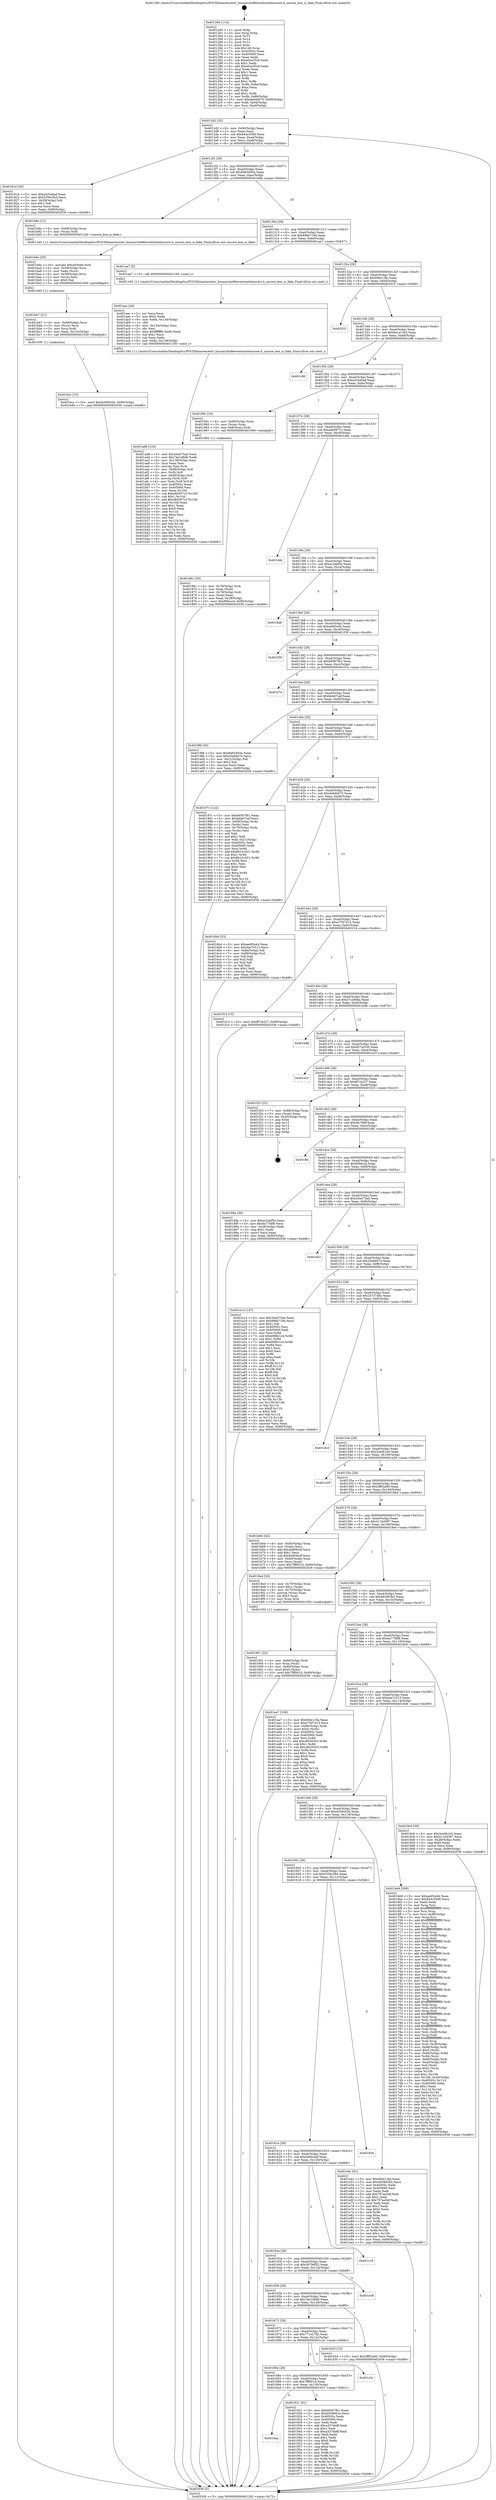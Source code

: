 digraph "0x401260" {
  label = "0x401260 (/mnt/c/Users/mathe/Desktop/tcc/POCII/binaries/extr_linuxarchx86eventsinteluncore.h_uncore_box_is_fake_Final-ollvm.out::main(0))"
  labelloc = "t"
  node[shape=record]

  Entry [label="",width=0.3,height=0.3,shape=circle,fillcolor=black,style=filled]
  "0x4012d2" [label="{
     0x4012d2 [32]\l
     | [instrs]\l
     &nbsp;&nbsp;0x4012d2 \<+6\>: mov -0x90(%rbp),%eax\l
     &nbsp;&nbsp;0x4012d8 \<+2\>: mov %eax,%ecx\l
     &nbsp;&nbsp;0x4012da \<+6\>: sub $0x844c3588,%ecx\l
     &nbsp;&nbsp;0x4012e0 \<+6\>: mov %eax,-0xa4(%rbp)\l
     &nbsp;&nbsp;0x4012e6 \<+6\>: mov %ecx,-0xa8(%rbp)\l
     &nbsp;&nbsp;0x4012ec \<+6\>: je 000000000040181d \<main+0x5bd\>\l
  }"]
  "0x40181d" [label="{
     0x40181d [30]\l
     | [instrs]\l
     &nbsp;&nbsp;0x40181d \<+5\>: mov $0xa3c5a0ad,%eax\l
     &nbsp;&nbsp;0x401822 \<+5\>: mov $0x5356c5b4,%ecx\l
     &nbsp;&nbsp;0x401827 \<+3\>: mov -0x29(%rbp),%dl\l
     &nbsp;&nbsp;0x40182a \<+3\>: test $0x1,%dl\l
     &nbsp;&nbsp;0x40182d \<+3\>: cmovne %ecx,%eax\l
     &nbsp;&nbsp;0x401830 \<+6\>: mov %eax,-0x90(%rbp)\l
     &nbsp;&nbsp;0x401836 \<+5\>: jmp 0000000000402036 \<main+0xdd6\>\l
  }"]
  "0x4012f2" [label="{
     0x4012f2 [28]\l
     | [instrs]\l
     &nbsp;&nbsp;0x4012f2 \<+5\>: jmp 00000000004012f7 \<main+0x97\>\l
     &nbsp;&nbsp;0x4012f7 \<+6\>: mov -0xa4(%rbp),%eax\l
     &nbsp;&nbsp;0x4012fd \<+5\>: sub $0x8483493a,%eax\l
     &nbsp;&nbsp;0x401302 \<+6\>: mov %eax,-0xac(%rbp)\l
     &nbsp;&nbsp;0x401308 \<+6\>: je 0000000000401b8e \<main+0x92e\>\l
  }"]
  Exit [label="",width=0.3,height=0.3,shape=circle,fillcolor=black,style=filled,peripheries=2]
  "0x401b8e" [label="{
     0x401b8e [12]\l
     | [instrs]\l
     &nbsp;&nbsp;0x401b8e \<+4\>: mov -0x68(%rbp),%rax\l
     &nbsp;&nbsp;0x401b92 \<+3\>: mov (%rax),%rdi\l
     &nbsp;&nbsp;0x401b95 \<+5\>: call 0000000000401240 \<uncore_box_is_fake\>\l
     | [calls]\l
     &nbsp;&nbsp;0x401240 \{1\} (/mnt/c/Users/mathe/Desktop/tcc/POCII/binaries/extr_linuxarchx86eventsinteluncore.h_uncore_box_is_fake_Final-ollvm.out::uncore_box_is_fake)\l
  }"]
  "0x40130e" [label="{
     0x40130e [28]\l
     | [instrs]\l
     &nbsp;&nbsp;0x40130e \<+5\>: jmp 0000000000401313 \<main+0xb3\>\l
     &nbsp;&nbsp;0x401313 \<+6\>: mov -0xa4(%rbp),%eax\l
     &nbsp;&nbsp;0x401319 \<+5\>: sub $0x898e7194,%eax\l
     &nbsp;&nbsp;0x40131e \<+6\>: mov %eax,-0xb0(%rbp)\l
     &nbsp;&nbsp;0x401324 \<+6\>: je 0000000000401aa7 \<main+0x847\>\l
  }"]
  "0x401bcc" [label="{
     0x401bcc [15]\l
     | [instrs]\l
     &nbsp;&nbsp;0x401bcc \<+10\>: movl $0x4c09452b,-0x90(%rbp)\l
     &nbsp;&nbsp;0x401bd6 \<+5\>: jmp 0000000000402036 \<main+0xdd6\>\l
  }"]
  "0x401aa7" [label="{
     0x401aa7 [5]\l
     | [instrs]\l
     &nbsp;&nbsp;0x401aa7 \<+5\>: call 0000000000401160 \<next_i\>\l
     | [calls]\l
     &nbsp;&nbsp;0x401160 \{1\} (/mnt/c/Users/mathe/Desktop/tcc/POCII/binaries/extr_linuxarchx86eventsinteluncore.h_uncore_box_is_fake_Final-ollvm.out::next_i)\l
  }"]
  "0x40132a" [label="{
     0x40132a [28]\l
     | [instrs]\l
     &nbsp;&nbsp;0x40132a \<+5\>: jmp 000000000040132f \<main+0xcf\>\l
     &nbsp;&nbsp;0x40132f \<+6\>: mov -0xa4(%rbp),%eax\l
     &nbsp;&nbsp;0x401335 \<+5\>: sub $0x946c13fa,%eax\l
     &nbsp;&nbsp;0x40133a \<+6\>: mov %eax,-0xb4(%rbp)\l
     &nbsp;&nbsp;0x401340 \<+6\>: je 000000000040201f \<main+0xdbf\>\l
  }"]
  "0x401bb7" [label="{
     0x401bb7 [21]\l
     | [instrs]\l
     &nbsp;&nbsp;0x401bb7 \<+4\>: mov -0x68(%rbp),%rcx\l
     &nbsp;&nbsp;0x401bbb \<+3\>: mov (%rcx),%rcx\l
     &nbsp;&nbsp;0x401bbe \<+3\>: mov %rcx,%rdi\l
     &nbsp;&nbsp;0x401bc1 \<+6\>: mov %eax,-0x13c(%rbp)\l
     &nbsp;&nbsp;0x401bc7 \<+5\>: call 0000000000401030 \<free@plt\>\l
     | [calls]\l
     &nbsp;&nbsp;0x401030 \{1\} (unknown)\l
  }"]
  "0x40201f" [label="{
     0x40201f\l
  }", style=dashed]
  "0x401346" [label="{
     0x401346 [28]\l
     | [instrs]\l
     &nbsp;&nbsp;0x401346 \<+5\>: jmp 000000000040134b \<main+0xeb\>\l
     &nbsp;&nbsp;0x40134b \<+6\>: mov -0xa4(%rbp),%eax\l
     &nbsp;&nbsp;0x401351 \<+5\>: sub $0x9a1a1343,%eax\l
     &nbsp;&nbsp;0x401356 \<+6\>: mov %eax,-0xb8(%rbp)\l
     &nbsp;&nbsp;0x40135c \<+6\>: je 0000000000401c96 \<main+0xa36\>\l
  }"]
  "0x401b9a" [label="{
     0x401b9a [29]\l
     | [instrs]\l
     &nbsp;&nbsp;0x401b9a \<+10\>: movabs $0x4030d6,%rdi\l
     &nbsp;&nbsp;0x401ba4 \<+4\>: mov -0x58(%rbp),%rcx\l
     &nbsp;&nbsp;0x401ba8 \<+2\>: mov %eax,(%rcx)\l
     &nbsp;&nbsp;0x401baa \<+4\>: mov -0x58(%rbp),%rcx\l
     &nbsp;&nbsp;0x401bae \<+2\>: mov (%rcx),%esi\l
     &nbsp;&nbsp;0x401bb0 \<+2\>: mov $0x0,%al\l
     &nbsp;&nbsp;0x401bb2 \<+5\>: call 0000000000401040 \<printf@plt\>\l
     | [calls]\l
     &nbsp;&nbsp;0x401040 \{1\} (unknown)\l
  }"]
  "0x401c96" [label="{
     0x401c96\l
  }", style=dashed]
  "0x401362" [label="{
     0x401362 [28]\l
     | [instrs]\l
     &nbsp;&nbsp;0x401362 \<+5\>: jmp 0000000000401367 \<main+0x107\>\l
     &nbsp;&nbsp;0x401367 \<+6\>: mov -0xa4(%rbp),%eax\l
     &nbsp;&nbsp;0x40136d \<+5\>: sub $0xa3c5a0ad,%eax\l
     &nbsp;&nbsp;0x401372 \<+6\>: mov %eax,-0xbc(%rbp)\l
     &nbsp;&nbsp;0x401378 \<+6\>: je 000000000040185c \<main+0x5fc\>\l
  }"]
  "0x401ad8" [label="{
     0x401ad8 [125]\l
     | [instrs]\l
     &nbsp;&nbsp;0x401ad8 \<+5\>: mov $0x20a475ad,%ecx\l
     &nbsp;&nbsp;0x401add \<+5\>: mov $0x74e1d6d0,%edx\l
     &nbsp;&nbsp;0x401ae2 \<+6\>: mov -0x138(%rbp),%esi\l
     &nbsp;&nbsp;0x401ae8 \<+3\>: imul %eax,%esi\l
     &nbsp;&nbsp;0x401aeb \<+3\>: movslq %esi,%rdi\l
     &nbsp;&nbsp;0x401aee \<+4\>: mov -0x68(%rbp),%r8\l
     &nbsp;&nbsp;0x401af2 \<+3\>: mov (%r8),%r8\l
     &nbsp;&nbsp;0x401af5 \<+4\>: mov -0x60(%rbp),%r9\l
     &nbsp;&nbsp;0x401af9 \<+3\>: movslq (%r9),%r9\l
     &nbsp;&nbsp;0x401afc \<+4\>: mov %rdi,(%r8,%r9,8)\l
     &nbsp;&nbsp;0x401b00 \<+7\>: mov 0x40505c,%eax\l
     &nbsp;&nbsp;0x401b07 \<+7\>: mov 0x405060,%esi\l
     &nbsp;&nbsp;0x401b0e \<+3\>: mov %eax,%r10d\l
     &nbsp;&nbsp;0x401b11 \<+7\>: sub $0xe8d307c3,%r10d\l
     &nbsp;&nbsp;0x401b18 \<+4\>: sub $0x1,%r10d\l
     &nbsp;&nbsp;0x401b1c \<+7\>: add $0xe8d307c3,%r10d\l
     &nbsp;&nbsp;0x401b23 \<+4\>: imul %r10d,%eax\l
     &nbsp;&nbsp;0x401b27 \<+3\>: and $0x1,%eax\l
     &nbsp;&nbsp;0x401b2a \<+3\>: cmp $0x0,%eax\l
     &nbsp;&nbsp;0x401b2d \<+4\>: sete %r11b\l
     &nbsp;&nbsp;0x401b31 \<+3\>: cmp $0xa,%esi\l
     &nbsp;&nbsp;0x401b34 \<+3\>: setl %bl\l
     &nbsp;&nbsp;0x401b37 \<+3\>: mov %r11b,%r14b\l
     &nbsp;&nbsp;0x401b3a \<+3\>: and %bl,%r14b\l
     &nbsp;&nbsp;0x401b3d \<+3\>: xor %bl,%r11b\l
     &nbsp;&nbsp;0x401b40 \<+3\>: or %r11b,%r14b\l
     &nbsp;&nbsp;0x401b43 \<+4\>: test $0x1,%r14b\l
     &nbsp;&nbsp;0x401b47 \<+3\>: cmovne %edx,%ecx\l
     &nbsp;&nbsp;0x401b4a \<+6\>: mov %ecx,-0x90(%rbp)\l
     &nbsp;&nbsp;0x401b50 \<+5\>: jmp 0000000000402036 \<main+0xdd6\>\l
  }"]
  "0x40185c" [label="{
     0x40185c [16]\l
     | [instrs]\l
     &nbsp;&nbsp;0x40185c \<+4\>: mov -0x80(%rbp),%rax\l
     &nbsp;&nbsp;0x401860 \<+3\>: mov (%rax),%rax\l
     &nbsp;&nbsp;0x401863 \<+4\>: mov 0x8(%rax),%rdi\l
     &nbsp;&nbsp;0x401867 \<+5\>: call 0000000000401060 \<atoi@plt\>\l
     | [calls]\l
     &nbsp;&nbsp;0x401060 \{1\} (unknown)\l
  }"]
  "0x40137e" [label="{
     0x40137e [28]\l
     | [instrs]\l
     &nbsp;&nbsp;0x40137e \<+5\>: jmp 0000000000401383 \<main+0x123\>\l
     &nbsp;&nbsp;0x401383 \<+6\>: mov -0xa4(%rbp),%eax\l
     &nbsp;&nbsp;0x401389 \<+5\>: sub $0xaae0971c,%eax\l
     &nbsp;&nbsp;0x40138e \<+6\>: mov %eax,-0xc0(%rbp)\l
     &nbsp;&nbsp;0x401394 \<+6\>: je 0000000000401ddc \<main+0xb7c\>\l
  }"]
  "0x401aac" [label="{
     0x401aac [44]\l
     | [instrs]\l
     &nbsp;&nbsp;0x401aac \<+2\>: xor %ecx,%ecx\l
     &nbsp;&nbsp;0x401aae \<+5\>: mov $0x2,%edx\l
     &nbsp;&nbsp;0x401ab3 \<+6\>: mov %edx,-0x134(%rbp)\l
     &nbsp;&nbsp;0x401ab9 \<+1\>: cltd\l
     &nbsp;&nbsp;0x401aba \<+6\>: mov -0x134(%rbp),%esi\l
     &nbsp;&nbsp;0x401ac0 \<+2\>: idiv %esi\l
     &nbsp;&nbsp;0x401ac2 \<+6\>: imul $0xfffffffe,%edx,%edx\l
     &nbsp;&nbsp;0x401ac8 \<+3\>: sub $0x1,%ecx\l
     &nbsp;&nbsp;0x401acb \<+2\>: sub %ecx,%edx\l
     &nbsp;&nbsp;0x401acd \<+6\>: mov %edx,-0x138(%rbp)\l
     &nbsp;&nbsp;0x401ad3 \<+5\>: call 0000000000401160 \<next_i\>\l
     | [calls]\l
     &nbsp;&nbsp;0x401160 \{1\} (/mnt/c/Users/mathe/Desktop/tcc/POCII/binaries/extr_linuxarchx86eventsinteluncore.h_uncore_box_is_fake_Final-ollvm.out::next_i)\l
  }"]
  "0x401ddc" [label="{
     0x401ddc\l
  }", style=dashed]
  "0x40139a" [label="{
     0x40139a [28]\l
     | [instrs]\l
     &nbsp;&nbsp;0x40139a \<+5\>: jmp 000000000040139f \<main+0x13f\>\l
     &nbsp;&nbsp;0x40139f \<+6\>: mov -0xa4(%rbp),%eax\l
     &nbsp;&nbsp;0x4013a5 \<+5\>: sub $0xac2ebf5e,%eax\l
     &nbsp;&nbsp;0x4013aa \<+6\>: mov %eax,-0xc4(%rbp)\l
     &nbsp;&nbsp;0x4013b0 \<+6\>: je 00000000004018a8 \<main+0x648\>\l
  }"]
  "0x4016aa" [label="{
     0x4016aa\l
  }", style=dashed]
  "0x4018a8" [label="{
     0x4018a8\l
  }", style=dashed]
  "0x4013b6" [label="{
     0x4013b6 [28]\l
     | [instrs]\l
     &nbsp;&nbsp;0x4013b6 \<+5\>: jmp 00000000004013bb \<main+0x15b\>\l
     &nbsp;&nbsp;0x4013bb \<+6\>: mov -0xa4(%rbp),%eax\l
     &nbsp;&nbsp;0x4013c1 \<+5\>: sub $0xae6f2e44,%eax\l
     &nbsp;&nbsp;0x4013c6 \<+6\>: mov %eax,-0xc8(%rbp)\l
     &nbsp;&nbsp;0x4013cc \<+6\>: je 0000000000401f39 \<main+0xcd9\>\l
  }"]
  "0x401921" [label="{
     0x401921 [91]\l
     | [instrs]\l
     &nbsp;&nbsp;0x401921 \<+5\>: mov $0xb6567fb1,%eax\l
     &nbsp;&nbsp;0x401926 \<+5\>: mov $0xd509061e,%ecx\l
     &nbsp;&nbsp;0x40192b \<+7\>: mov 0x40505c,%edx\l
     &nbsp;&nbsp;0x401932 \<+7\>: mov 0x405060,%esi\l
     &nbsp;&nbsp;0x401939 \<+2\>: mov %edx,%edi\l
     &nbsp;&nbsp;0x40193b \<+6\>: add $0xa337eb8f,%edi\l
     &nbsp;&nbsp;0x401941 \<+3\>: sub $0x1,%edi\l
     &nbsp;&nbsp;0x401944 \<+6\>: sub $0xa337eb8f,%edi\l
     &nbsp;&nbsp;0x40194a \<+3\>: imul %edi,%edx\l
     &nbsp;&nbsp;0x40194d \<+3\>: and $0x1,%edx\l
     &nbsp;&nbsp;0x401950 \<+3\>: cmp $0x0,%edx\l
     &nbsp;&nbsp;0x401953 \<+4\>: sete %r8b\l
     &nbsp;&nbsp;0x401957 \<+3\>: cmp $0xa,%esi\l
     &nbsp;&nbsp;0x40195a \<+4\>: setl %r9b\l
     &nbsp;&nbsp;0x40195e \<+3\>: mov %r8b,%r10b\l
     &nbsp;&nbsp;0x401961 \<+3\>: and %r9b,%r10b\l
     &nbsp;&nbsp;0x401964 \<+3\>: xor %r9b,%r8b\l
     &nbsp;&nbsp;0x401967 \<+3\>: or %r8b,%r10b\l
     &nbsp;&nbsp;0x40196a \<+4\>: test $0x1,%r10b\l
     &nbsp;&nbsp;0x40196e \<+3\>: cmovne %ecx,%eax\l
     &nbsp;&nbsp;0x401971 \<+6\>: mov %eax,-0x90(%rbp)\l
     &nbsp;&nbsp;0x401977 \<+5\>: jmp 0000000000402036 \<main+0xdd6\>\l
  }"]
  "0x401f39" [label="{
     0x401f39\l
  }", style=dashed]
  "0x4013d2" [label="{
     0x4013d2 [28]\l
     | [instrs]\l
     &nbsp;&nbsp;0x4013d2 \<+5\>: jmp 00000000004013d7 \<main+0x177\>\l
     &nbsp;&nbsp;0x4013d7 \<+6\>: mov -0xa4(%rbp),%eax\l
     &nbsp;&nbsp;0x4013dd \<+5\>: sub $0xb6567fb1,%eax\l
     &nbsp;&nbsp;0x4013e2 \<+6\>: mov %eax,-0xcc(%rbp)\l
     &nbsp;&nbsp;0x4013e8 \<+6\>: je 0000000000401f7e \<main+0xd1e\>\l
  }"]
  "0x40168e" [label="{
     0x40168e [28]\l
     | [instrs]\l
     &nbsp;&nbsp;0x40168e \<+5\>: jmp 0000000000401693 \<main+0x433\>\l
     &nbsp;&nbsp;0x401693 \<+6\>: mov -0xa4(%rbp),%eax\l
     &nbsp;&nbsp;0x401699 \<+5\>: sub $0x7fff001d,%eax\l
     &nbsp;&nbsp;0x40169e \<+6\>: mov %eax,-0x130(%rbp)\l
     &nbsp;&nbsp;0x4016a4 \<+6\>: je 0000000000401921 \<main+0x6c1\>\l
  }"]
  "0x401f7e" [label="{
     0x401f7e\l
  }", style=dashed]
  "0x4013ee" [label="{
     0x4013ee [28]\l
     | [instrs]\l
     &nbsp;&nbsp;0x4013ee \<+5\>: jmp 00000000004013f3 \<main+0x193\>\l
     &nbsp;&nbsp;0x4013f3 \<+6\>: mov -0xa4(%rbp),%eax\l
     &nbsp;&nbsp;0x4013f9 \<+5\>: sub $0xbbb67cef,%eax\l
     &nbsp;&nbsp;0x4013fe \<+6\>: mov %eax,-0xd0(%rbp)\l
     &nbsp;&nbsp;0x401404 \<+6\>: je 00000000004019f6 \<main+0x796\>\l
  }"]
  "0x401c3c" [label="{
     0x401c3c\l
  }", style=dashed]
  "0x4019f6" [label="{
     0x4019f6 [30]\l
     | [instrs]\l
     &nbsp;&nbsp;0x4019f6 \<+5\>: mov $0x8483493a,%eax\l
     &nbsp;&nbsp;0x4019fb \<+5\>: mov $0x20a9d47e,%ecx\l
     &nbsp;&nbsp;0x401a00 \<+3\>: mov -0x21(%rbp),%dl\l
     &nbsp;&nbsp;0x401a03 \<+3\>: test $0x1,%dl\l
     &nbsp;&nbsp;0x401a06 \<+3\>: cmovne %ecx,%eax\l
     &nbsp;&nbsp;0x401a09 \<+6\>: mov %eax,-0x90(%rbp)\l
     &nbsp;&nbsp;0x401a0f \<+5\>: jmp 0000000000402036 \<main+0xdd6\>\l
  }"]
  "0x40140a" [label="{
     0x40140a [28]\l
     | [instrs]\l
     &nbsp;&nbsp;0x40140a \<+5\>: jmp 000000000040140f \<main+0x1af\>\l
     &nbsp;&nbsp;0x40140f \<+6\>: mov -0xa4(%rbp),%eax\l
     &nbsp;&nbsp;0x401415 \<+5\>: sub $0xd509061e,%eax\l
     &nbsp;&nbsp;0x40141a \<+6\>: mov %eax,-0xd4(%rbp)\l
     &nbsp;&nbsp;0x401420 \<+6\>: je 000000000040197c \<main+0x71c\>\l
  }"]
  "0x401672" [label="{
     0x401672 [28]\l
     | [instrs]\l
     &nbsp;&nbsp;0x401672 \<+5\>: jmp 0000000000401677 \<main+0x417\>\l
     &nbsp;&nbsp;0x401677 \<+6\>: mov -0xa4(%rbp),%eax\l
     &nbsp;&nbsp;0x40167d \<+5\>: sub $0x771e2782,%eax\l
     &nbsp;&nbsp;0x401682 \<+6\>: mov %eax,-0x12c(%rbp)\l
     &nbsp;&nbsp;0x401688 \<+6\>: je 0000000000401c3c \<main+0x9dc\>\l
  }"]
  "0x40197c" [label="{
     0x40197c [122]\l
     | [instrs]\l
     &nbsp;&nbsp;0x40197c \<+5\>: mov $0xb6567fb1,%eax\l
     &nbsp;&nbsp;0x401981 \<+5\>: mov $0xbbb67cef,%ecx\l
     &nbsp;&nbsp;0x401986 \<+4\>: mov -0x60(%rbp),%rdx\l
     &nbsp;&nbsp;0x40198a \<+2\>: mov (%rdx),%esi\l
     &nbsp;&nbsp;0x40198c \<+4\>: mov -0x70(%rbp),%rdx\l
     &nbsp;&nbsp;0x401990 \<+2\>: cmp (%rdx),%esi\l
     &nbsp;&nbsp;0x401992 \<+4\>: setl %dil\l
     &nbsp;&nbsp;0x401996 \<+4\>: and $0x1,%dil\l
     &nbsp;&nbsp;0x40199a \<+4\>: mov %dil,-0x21(%rbp)\l
     &nbsp;&nbsp;0x40199e \<+7\>: mov 0x40505c,%esi\l
     &nbsp;&nbsp;0x4019a5 \<+8\>: mov 0x405060,%r8d\l
     &nbsp;&nbsp;0x4019ad \<+3\>: mov %esi,%r9d\l
     &nbsp;&nbsp;0x4019b0 \<+7\>: add $0x8b141621,%r9d\l
     &nbsp;&nbsp;0x4019b7 \<+4\>: sub $0x1,%r9d\l
     &nbsp;&nbsp;0x4019bb \<+7\>: sub $0x8b141621,%r9d\l
     &nbsp;&nbsp;0x4019c2 \<+4\>: imul %r9d,%esi\l
     &nbsp;&nbsp;0x4019c6 \<+3\>: and $0x1,%esi\l
     &nbsp;&nbsp;0x4019c9 \<+3\>: cmp $0x0,%esi\l
     &nbsp;&nbsp;0x4019cc \<+4\>: sete %dil\l
     &nbsp;&nbsp;0x4019d0 \<+4\>: cmp $0xa,%r8d\l
     &nbsp;&nbsp;0x4019d4 \<+4\>: setl %r10b\l
     &nbsp;&nbsp;0x4019d8 \<+3\>: mov %dil,%r11b\l
     &nbsp;&nbsp;0x4019db \<+3\>: and %r10b,%r11b\l
     &nbsp;&nbsp;0x4019de \<+3\>: xor %r10b,%dil\l
     &nbsp;&nbsp;0x4019e1 \<+3\>: or %dil,%r11b\l
     &nbsp;&nbsp;0x4019e4 \<+4\>: test $0x1,%r11b\l
     &nbsp;&nbsp;0x4019e8 \<+3\>: cmovne %ecx,%eax\l
     &nbsp;&nbsp;0x4019eb \<+6\>: mov %eax,-0x90(%rbp)\l
     &nbsp;&nbsp;0x4019f1 \<+5\>: jmp 0000000000402036 \<main+0xdd6\>\l
  }"]
  "0x401426" [label="{
     0x401426 [28]\l
     | [instrs]\l
     &nbsp;&nbsp;0x401426 \<+5\>: jmp 000000000040142b \<main+0x1cb\>\l
     &nbsp;&nbsp;0x40142b \<+6\>: mov -0xa4(%rbp),%eax\l
     &nbsp;&nbsp;0x401431 \<+5\>: sub $0xde64b075,%eax\l
     &nbsp;&nbsp;0x401436 \<+6\>: mov %eax,-0xd8(%rbp)\l
     &nbsp;&nbsp;0x40143c \<+6\>: je 00000000004016b4 \<main+0x454\>\l
  }"]
  "0x401b55" [label="{
     0x401b55 [15]\l
     | [instrs]\l
     &nbsp;&nbsp;0x401b55 \<+10\>: movl $0x3ff02a60,-0x90(%rbp)\l
     &nbsp;&nbsp;0x401b5f \<+5\>: jmp 0000000000402036 \<main+0xdd6\>\l
  }"]
  "0x4016b4" [label="{
     0x4016b4 [53]\l
     | [instrs]\l
     &nbsp;&nbsp;0x4016b4 \<+5\>: mov $0xae6f2e44,%eax\l
     &nbsp;&nbsp;0x4016b9 \<+5\>: mov $0x4ae7c513,%ecx\l
     &nbsp;&nbsp;0x4016be \<+6\>: mov -0x8a(%rbp),%dl\l
     &nbsp;&nbsp;0x4016c4 \<+7\>: mov -0x89(%rbp),%sil\l
     &nbsp;&nbsp;0x4016cb \<+3\>: mov %dl,%dil\l
     &nbsp;&nbsp;0x4016ce \<+3\>: and %sil,%dil\l
     &nbsp;&nbsp;0x4016d1 \<+3\>: xor %sil,%dl\l
     &nbsp;&nbsp;0x4016d4 \<+3\>: or %dl,%dil\l
     &nbsp;&nbsp;0x4016d7 \<+4\>: test $0x1,%dil\l
     &nbsp;&nbsp;0x4016db \<+3\>: cmovne %ecx,%eax\l
     &nbsp;&nbsp;0x4016de \<+6\>: mov %eax,-0x90(%rbp)\l
     &nbsp;&nbsp;0x4016e4 \<+5\>: jmp 0000000000402036 \<main+0xdd6\>\l
  }"]
  "0x401442" [label="{
     0x401442 [28]\l
     | [instrs]\l
     &nbsp;&nbsp;0x401442 \<+5\>: jmp 0000000000401447 \<main+0x1e7\>\l
     &nbsp;&nbsp;0x401447 \<+6\>: mov -0xa4(%rbp),%eax\l
     &nbsp;&nbsp;0x40144d \<+5\>: sub $0xe7597415,%eax\l
     &nbsp;&nbsp;0x401452 \<+6\>: mov %eax,-0xdc(%rbp)\l
     &nbsp;&nbsp;0x401458 \<+6\>: je 0000000000401f14 \<main+0xcb4\>\l
  }"]
  "0x402036" [label="{
     0x402036 [5]\l
     | [instrs]\l
     &nbsp;&nbsp;0x402036 \<+5\>: jmp 00000000004012d2 \<main+0x72\>\l
  }"]
  "0x401260" [label="{
     0x401260 [114]\l
     | [instrs]\l
     &nbsp;&nbsp;0x401260 \<+1\>: push %rbp\l
     &nbsp;&nbsp;0x401261 \<+3\>: mov %rsp,%rbp\l
     &nbsp;&nbsp;0x401264 \<+2\>: push %r15\l
     &nbsp;&nbsp;0x401266 \<+2\>: push %r14\l
     &nbsp;&nbsp;0x401268 \<+2\>: push %r12\l
     &nbsp;&nbsp;0x40126a \<+1\>: push %rbx\l
     &nbsp;&nbsp;0x40126b \<+7\>: sub $0x140,%rsp\l
     &nbsp;&nbsp;0x401272 \<+7\>: mov 0x40505c,%eax\l
     &nbsp;&nbsp;0x401279 \<+7\>: mov 0x405060,%ecx\l
     &nbsp;&nbsp;0x401280 \<+2\>: mov %eax,%edx\l
     &nbsp;&nbsp;0x401282 \<+6\>: sub $0xe0ce35c9,%edx\l
     &nbsp;&nbsp;0x401288 \<+3\>: sub $0x1,%edx\l
     &nbsp;&nbsp;0x40128b \<+6\>: add $0xe0ce35c9,%edx\l
     &nbsp;&nbsp;0x401291 \<+3\>: imul %edx,%eax\l
     &nbsp;&nbsp;0x401294 \<+3\>: and $0x1,%eax\l
     &nbsp;&nbsp;0x401297 \<+3\>: cmp $0x0,%eax\l
     &nbsp;&nbsp;0x40129a \<+4\>: sete %r8b\l
     &nbsp;&nbsp;0x40129e \<+4\>: and $0x1,%r8b\l
     &nbsp;&nbsp;0x4012a2 \<+7\>: mov %r8b,-0x8a(%rbp)\l
     &nbsp;&nbsp;0x4012a9 \<+3\>: cmp $0xa,%ecx\l
     &nbsp;&nbsp;0x4012ac \<+4\>: setl %r8b\l
     &nbsp;&nbsp;0x4012b0 \<+4\>: and $0x1,%r8b\l
     &nbsp;&nbsp;0x4012b4 \<+7\>: mov %r8b,-0x89(%rbp)\l
     &nbsp;&nbsp;0x4012bb \<+10\>: movl $0xde64b075,-0x90(%rbp)\l
     &nbsp;&nbsp;0x4012c5 \<+6\>: mov %edi,-0x94(%rbp)\l
     &nbsp;&nbsp;0x4012cb \<+7\>: mov %rsi,-0xa0(%rbp)\l
  }"]
  "0x401656" [label="{
     0x401656 [28]\l
     | [instrs]\l
     &nbsp;&nbsp;0x401656 \<+5\>: jmp 000000000040165b \<main+0x3fb\>\l
     &nbsp;&nbsp;0x40165b \<+6\>: mov -0xa4(%rbp),%eax\l
     &nbsp;&nbsp;0x401661 \<+5\>: sub $0x74e1d6d0,%eax\l
     &nbsp;&nbsp;0x401666 \<+6\>: mov %eax,-0x128(%rbp)\l
     &nbsp;&nbsp;0x40166c \<+6\>: je 0000000000401b55 \<main+0x8f5\>\l
  }"]
  "0x401f14" [label="{
     0x401f14 [15]\l
     | [instrs]\l
     &nbsp;&nbsp;0x401f14 \<+10\>: movl $0xff7cb227,-0x90(%rbp)\l
     &nbsp;&nbsp;0x401f1e \<+5\>: jmp 0000000000402036 \<main+0xdd6\>\l
  }"]
  "0x40145e" [label="{
     0x40145e [28]\l
     | [instrs]\l
     &nbsp;&nbsp;0x40145e \<+5\>: jmp 0000000000401463 \<main+0x203\>\l
     &nbsp;&nbsp;0x401463 \<+6\>: mov -0xa4(%rbp),%eax\l
     &nbsp;&nbsp;0x401469 \<+5\>: sub $0xe7c266ba,%eax\l
     &nbsp;&nbsp;0x40146e \<+6\>: mov %eax,-0xe0(%rbp)\l
     &nbsp;&nbsp;0x401474 \<+6\>: je 0000000000401bdb \<main+0x97b\>\l
  }"]
  "0x401e38" [label="{
     0x401e38\l
  }", style=dashed]
  "0x401bdb" [label="{
     0x401bdb\l
  }", style=dashed]
  "0x40147a" [label="{
     0x40147a [28]\l
     | [instrs]\l
     &nbsp;&nbsp;0x40147a \<+5\>: jmp 000000000040147f \<main+0x21f\>\l
     &nbsp;&nbsp;0x40147f \<+6\>: mov -0xa4(%rbp),%eax\l
     &nbsp;&nbsp;0x401485 \<+5\>: sub $0xf47ce530,%eax\l
     &nbsp;&nbsp;0x40148a \<+6\>: mov %eax,-0xe4(%rbp)\l
     &nbsp;&nbsp;0x401490 \<+6\>: je 0000000000401d1f \<main+0xabf\>\l
  }"]
  "0x40163a" [label="{
     0x40163a [28]\l
     | [instrs]\l
     &nbsp;&nbsp;0x40163a \<+5\>: jmp 000000000040163f \<main+0x3df\>\l
     &nbsp;&nbsp;0x40163f \<+6\>: mov -0xa4(%rbp),%eax\l
     &nbsp;&nbsp;0x401645 \<+5\>: sub $0x5d79df52,%eax\l
     &nbsp;&nbsp;0x40164a \<+6\>: mov %eax,-0x124(%rbp)\l
     &nbsp;&nbsp;0x401650 \<+6\>: je 0000000000401e38 \<main+0xbd8\>\l
  }"]
  "0x401d1f" [label="{
     0x401d1f\l
  }", style=dashed]
  "0x401496" [label="{
     0x401496 [28]\l
     | [instrs]\l
     &nbsp;&nbsp;0x401496 \<+5\>: jmp 000000000040149b \<main+0x23b\>\l
     &nbsp;&nbsp;0x40149b \<+6\>: mov -0xa4(%rbp),%eax\l
     &nbsp;&nbsp;0x4014a1 \<+5\>: sub $0xff7cb227,%eax\l
     &nbsp;&nbsp;0x4014a6 \<+6\>: mov %eax,-0xe8(%rbp)\l
     &nbsp;&nbsp;0x4014ac \<+6\>: je 0000000000401f23 \<main+0xcc3\>\l
  }"]
  "0x401c18" [label="{
     0x401c18\l
  }", style=dashed]
  "0x401f23" [label="{
     0x401f23 [22]\l
     | [instrs]\l
     &nbsp;&nbsp;0x401f23 \<+7\>: mov -0x88(%rbp),%rax\l
     &nbsp;&nbsp;0x401f2a \<+2\>: mov (%rax),%eax\l
     &nbsp;&nbsp;0x401f2c \<+4\>: lea -0x20(%rbp),%rsp\l
     &nbsp;&nbsp;0x401f30 \<+1\>: pop %rbx\l
     &nbsp;&nbsp;0x401f31 \<+2\>: pop %r12\l
     &nbsp;&nbsp;0x401f33 \<+2\>: pop %r14\l
     &nbsp;&nbsp;0x401f35 \<+2\>: pop %r15\l
     &nbsp;&nbsp;0x401f37 \<+1\>: pop %rbp\l
     &nbsp;&nbsp;0x401f38 \<+1\>: ret\l
  }"]
  "0x4014b2" [label="{
     0x4014b2 [28]\l
     | [instrs]\l
     &nbsp;&nbsp;0x4014b2 \<+5\>: jmp 00000000004014b7 \<main+0x257\>\l
     &nbsp;&nbsp;0x4014b7 \<+6\>: mov -0xa4(%rbp),%eax\l
     &nbsp;&nbsp;0x4014bd \<+5\>: sub $0x3fc768f,%eax\l
     &nbsp;&nbsp;0x4014c2 \<+6\>: mov %eax,-0xec(%rbp)\l
     &nbsp;&nbsp;0x4014c8 \<+6\>: je 0000000000401ffd \<main+0xd9d\>\l
  }"]
  "0x40161e" [label="{
     0x40161e [28]\l
     | [instrs]\l
     &nbsp;&nbsp;0x40161e \<+5\>: jmp 0000000000401623 \<main+0x3c3\>\l
     &nbsp;&nbsp;0x401623 \<+6\>: mov -0xa4(%rbp),%eax\l
     &nbsp;&nbsp;0x401629 \<+5\>: sub $0x5a0bcdaf,%eax\l
     &nbsp;&nbsp;0x40162e \<+6\>: mov %eax,-0x120(%rbp)\l
     &nbsp;&nbsp;0x401634 \<+6\>: je 0000000000401c18 \<main+0x9b8\>\l
  }"]
  "0x401ffd" [label="{
     0x401ffd\l
  }", style=dashed]
  "0x4014ce" [label="{
     0x4014ce [28]\l
     | [instrs]\l
     &nbsp;&nbsp;0x4014ce \<+5\>: jmp 00000000004014d3 \<main+0x273\>\l
     &nbsp;&nbsp;0x4014d3 \<+6\>: mov -0xa4(%rbp),%eax\l
     &nbsp;&nbsp;0x4014d9 \<+5\>: sub $0xf09eccd,%eax\l
     &nbsp;&nbsp;0x4014de \<+6\>: mov %eax,-0xf0(%rbp)\l
     &nbsp;&nbsp;0x4014e4 \<+6\>: je 000000000040188a \<main+0x62a\>\l
  }"]
  "0x40183b" [label="{
     0x40183b\l
  }", style=dashed]
  "0x40188a" [label="{
     0x40188a [30]\l
     | [instrs]\l
     &nbsp;&nbsp;0x40188a \<+5\>: mov $0xac2ebf5e,%eax\l
     &nbsp;&nbsp;0x40188f \<+5\>: mov $0x4a77fdf8,%ecx\l
     &nbsp;&nbsp;0x401894 \<+3\>: mov -0x28(%rbp),%edx\l
     &nbsp;&nbsp;0x401897 \<+3\>: cmp $0x1,%edx\l
     &nbsp;&nbsp;0x40189a \<+3\>: cmovl %ecx,%eax\l
     &nbsp;&nbsp;0x40189d \<+6\>: mov %eax,-0x90(%rbp)\l
     &nbsp;&nbsp;0x4018a3 \<+5\>: jmp 0000000000402036 \<main+0xdd6\>\l
  }"]
  "0x4014ea" [label="{
     0x4014ea [28]\l
     | [instrs]\l
     &nbsp;&nbsp;0x4014ea \<+5\>: jmp 00000000004014ef \<main+0x28f\>\l
     &nbsp;&nbsp;0x4014ef \<+6\>: mov -0xa4(%rbp),%eax\l
     &nbsp;&nbsp;0x4014f5 \<+5\>: sub $0x20a475ad,%eax\l
     &nbsp;&nbsp;0x4014fa \<+6\>: mov %eax,-0xf4(%rbp)\l
     &nbsp;&nbsp;0x401500 \<+6\>: je 0000000000401fa3 \<main+0xd43\>\l
  }"]
  "0x401602" [label="{
     0x401602 [28]\l
     | [instrs]\l
     &nbsp;&nbsp;0x401602 \<+5\>: jmp 0000000000401607 \<main+0x3a7\>\l
     &nbsp;&nbsp;0x401607 \<+6\>: mov -0xa4(%rbp),%eax\l
     &nbsp;&nbsp;0x40160d \<+5\>: sub $0x5356c5b4,%eax\l
     &nbsp;&nbsp;0x401612 \<+6\>: mov %eax,-0x11c(%rbp)\l
     &nbsp;&nbsp;0x401618 \<+6\>: je 000000000040183b \<main+0x5db\>\l
  }"]
  "0x401fa3" [label="{
     0x401fa3\l
  }", style=dashed]
  "0x401506" [label="{
     0x401506 [28]\l
     | [instrs]\l
     &nbsp;&nbsp;0x401506 \<+5\>: jmp 000000000040150b \<main+0x2ab\>\l
     &nbsp;&nbsp;0x40150b \<+6\>: mov -0xa4(%rbp),%eax\l
     &nbsp;&nbsp;0x401511 \<+5\>: sub $0x20a9d47e,%eax\l
     &nbsp;&nbsp;0x401516 \<+6\>: mov %eax,-0xf8(%rbp)\l
     &nbsp;&nbsp;0x40151c \<+6\>: je 0000000000401a14 \<main+0x7b4\>\l
  }"]
  "0x401e4c" [label="{
     0x401e4c [91]\l
     | [instrs]\l
     &nbsp;&nbsp;0x401e4c \<+5\>: mov $0x946c13fa,%eax\l
     &nbsp;&nbsp;0x401e51 \<+5\>: mov $0x463963b2,%ecx\l
     &nbsp;&nbsp;0x401e56 \<+7\>: mov 0x40505c,%edx\l
     &nbsp;&nbsp;0x401e5d \<+7\>: mov 0x405060,%esi\l
     &nbsp;&nbsp;0x401e64 \<+2\>: mov %edx,%edi\l
     &nbsp;&nbsp;0x401e66 \<+6\>: add $0x797ae5df,%edi\l
     &nbsp;&nbsp;0x401e6c \<+3\>: sub $0x1,%edi\l
     &nbsp;&nbsp;0x401e6f \<+6\>: sub $0x797ae5df,%edi\l
     &nbsp;&nbsp;0x401e75 \<+3\>: imul %edi,%edx\l
     &nbsp;&nbsp;0x401e78 \<+3\>: and $0x1,%edx\l
     &nbsp;&nbsp;0x401e7b \<+3\>: cmp $0x0,%edx\l
     &nbsp;&nbsp;0x401e7e \<+4\>: sete %r8b\l
     &nbsp;&nbsp;0x401e82 \<+3\>: cmp $0xa,%esi\l
     &nbsp;&nbsp;0x401e85 \<+4\>: setl %r9b\l
     &nbsp;&nbsp;0x401e89 \<+3\>: mov %r8b,%r10b\l
     &nbsp;&nbsp;0x401e8c \<+3\>: and %r9b,%r10b\l
     &nbsp;&nbsp;0x401e8f \<+3\>: xor %r9b,%r8b\l
     &nbsp;&nbsp;0x401e92 \<+3\>: or %r8b,%r10b\l
     &nbsp;&nbsp;0x401e95 \<+4\>: test $0x1,%r10b\l
     &nbsp;&nbsp;0x401e99 \<+3\>: cmovne %ecx,%eax\l
     &nbsp;&nbsp;0x401e9c \<+6\>: mov %eax,-0x90(%rbp)\l
     &nbsp;&nbsp;0x401ea2 \<+5\>: jmp 0000000000402036 \<main+0xdd6\>\l
  }"]
  "0x401a14" [label="{
     0x401a14 [147]\l
     | [instrs]\l
     &nbsp;&nbsp;0x401a14 \<+5\>: mov $0x20a475ad,%eax\l
     &nbsp;&nbsp;0x401a19 \<+5\>: mov $0x898e7194,%ecx\l
     &nbsp;&nbsp;0x401a1e \<+2\>: mov $0x1,%dl\l
     &nbsp;&nbsp;0x401a20 \<+7\>: mov 0x40505c,%esi\l
     &nbsp;&nbsp;0x401a27 \<+7\>: mov 0x405060,%edi\l
     &nbsp;&nbsp;0x401a2e \<+3\>: mov %esi,%r8d\l
     &nbsp;&nbsp;0x401a31 \<+7\>: sub $0xb088c1c4,%r8d\l
     &nbsp;&nbsp;0x401a38 \<+4\>: sub $0x1,%r8d\l
     &nbsp;&nbsp;0x401a3c \<+7\>: add $0xb088c1c4,%r8d\l
     &nbsp;&nbsp;0x401a43 \<+4\>: imul %r8d,%esi\l
     &nbsp;&nbsp;0x401a47 \<+3\>: and $0x1,%esi\l
     &nbsp;&nbsp;0x401a4a \<+3\>: cmp $0x0,%esi\l
     &nbsp;&nbsp;0x401a4d \<+4\>: sete %r9b\l
     &nbsp;&nbsp;0x401a51 \<+3\>: cmp $0xa,%edi\l
     &nbsp;&nbsp;0x401a54 \<+4\>: setl %r10b\l
     &nbsp;&nbsp;0x401a58 \<+3\>: mov %r9b,%r11b\l
     &nbsp;&nbsp;0x401a5b \<+4\>: xor $0xff,%r11b\l
     &nbsp;&nbsp;0x401a5f \<+3\>: mov %r10b,%bl\l
     &nbsp;&nbsp;0x401a62 \<+3\>: xor $0xff,%bl\l
     &nbsp;&nbsp;0x401a65 \<+3\>: xor $0x0,%dl\l
     &nbsp;&nbsp;0x401a68 \<+3\>: mov %r11b,%r14b\l
     &nbsp;&nbsp;0x401a6b \<+4\>: and $0x0,%r14b\l
     &nbsp;&nbsp;0x401a6f \<+3\>: and %dl,%r9b\l
     &nbsp;&nbsp;0x401a72 \<+3\>: mov %bl,%r15b\l
     &nbsp;&nbsp;0x401a75 \<+4\>: and $0x0,%r15b\l
     &nbsp;&nbsp;0x401a79 \<+3\>: and %dl,%r10b\l
     &nbsp;&nbsp;0x401a7c \<+3\>: or %r9b,%r14b\l
     &nbsp;&nbsp;0x401a7f \<+3\>: or %r10b,%r15b\l
     &nbsp;&nbsp;0x401a82 \<+3\>: xor %r15b,%r14b\l
     &nbsp;&nbsp;0x401a85 \<+3\>: or %bl,%r11b\l
     &nbsp;&nbsp;0x401a88 \<+4\>: xor $0xff,%r11b\l
     &nbsp;&nbsp;0x401a8c \<+3\>: or $0x0,%dl\l
     &nbsp;&nbsp;0x401a8f \<+3\>: and %dl,%r11b\l
     &nbsp;&nbsp;0x401a92 \<+3\>: or %r11b,%r14b\l
     &nbsp;&nbsp;0x401a95 \<+4\>: test $0x1,%r14b\l
     &nbsp;&nbsp;0x401a99 \<+3\>: cmovne %ecx,%eax\l
     &nbsp;&nbsp;0x401a9c \<+6\>: mov %eax,-0x90(%rbp)\l
     &nbsp;&nbsp;0x401aa2 \<+5\>: jmp 0000000000402036 \<main+0xdd6\>\l
  }"]
  "0x401522" [label="{
     0x401522 [28]\l
     | [instrs]\l
     &nbsp;&nbsp;0x401522 \<+5\>: jmp 0000000000401527 \<main+0x2c7\>\l
     &nbsp;&nbsp;0x401527 \<+6\>: mov -0xa4(%rbp),%eax\l
     &nbsp;&nbsp;0x40152d \<+5\>: sub $0x2473746c,%eax\l
     &nbsp;&nbsp;0x401532 \<+6\>: mov %eax,-0xfc(%rbp)\l
     &nbsp;&nbsp;0x401538 \<+6\>: je 0000000000401dcd \<main+0xb6d\>\l
  }"]
  "0x401901" [label="{
     0x401901 [32]\l
     | [instrs]\l
     &nbsp;&nbsp;0x401901 \<+4\>: mov -0x68(%rbp),%rdi\l
     &nbsp;&nbsp;0x401905 \<+3\>: mov %rax,(%rdi)\l
     &nbsp;&nbsp;0x401908 \<+4\>: mov -0x60(%rbp),%rax\l
     &nbsp;&nbsp;0x40190c \<+6\>: movl $0x0,(%rax)\l
     &nbsp;&nbsp;0x401912 \<+10\>: movl $0x7fff001d,-0x90(%rbp)\l
     &nbsp;&nbsp;0x40191c \<+5\>: jmp 0000000000402036 \<main+0xdd6\>\l
  }"]
  "0x401dcd" [label="{
     0x401dcd\l
  }", style=dashed]
  "0x40153e" [label="{
     0x40153e [28]\l
     | [instrs]\l
     &nbsp;&nbsp;0x40153e \<+5\>: jmp 0000000000401543 \<main+0x2e3\>\l
     &nbsp;&nbsp;0x401543 \<+6\>: mov -0xa4(%rbp),%eax\l
     &nbsp;&nbsp;0x401549 \<+5\>: sub $0x3ce0b1e0,%eax\l
     &nbsp;&nbsp;0x40154e \<+6\>: mov %eax,-0x100(%rbp)\l
     &nbsp;&nbsp;0x401554 \<+6\>: je 0000000000401e29 \<main+0xbc9\>\l
  }"]
  "0x40186c" [label="{
     0x40186c [30]\l
     | [instrs]\l
     &nbsp;&nbsp;0x40186c \<+4\>: mov -0x78(%rbp),%rdi\l
     &nbsp;&nbsp;0x401870 \<+2\>: mov %eax,(%rdi)\l
     &nbsp;&nbsp;0x401872 \<+4\>: mov -0x78(%rbp),%rdi\l
     &nbsp;&nbsp;0x401876 \<+2\>: mov (%rdi),%eax\l
     &nbsp;&nbsp;0x401878 \<+3\>: mov %eax,-0x28(%rbp)\l
     &nbsp;&nbsp;0x40187b \<+10\>: movl $0xf09eccd,-0x90(%rbp)\l
     &nbsp;&nbsp;0x401885 \<+5\>: jmp 0000000000402036 \<main+0xdd6\>\l
  }"]
  "0x401e29" [label="{
     0x401e29\l
  }", style=dashed]
  "0x40155a" [label="{
     0x40155a [28]\l
     | [instrs]\l
     &nbsp;&nbsp;0x40155a \<+5\>: jmp 000000000040155f \<main+0x2ff\>\l
     &nbsp;&nbsp;0x40155f \<+6\>: mov -0xa4(%rbp),%eax\l
     &nbsp;&nbsp;0x401565 \<+5\>: sub $0x3ff02a60,%eax\l
     &nbsp;&nbsp;0x40156a \<+6\>: mov %eax,-0x104(%rbp)\l
     &nbsp;&nbsp;0x401570 \<+6\>: je 0000000000401b64 \<main+0x904\>\l
  }"]
  "0x4015e6" [label="{
     0x4015e6 [28]\l
     | [instrs]\l
     &nbsp;&nbsp;0x4015e6 \<+5\>: jmp 00000000004015eb \<main+0x38b\>\l
     &nbsp;&nbsp;0x4015eb \<+6\>: mov -0xa4(%rbp),%eax\l
     &nbsp;&nbsp;0x4015f1 \<+5\>: sub $0x4c09452b,%eax\l
     &nbsp;&nbsp;0x4015f6 \<+6\>: mov %eax,-0x118(%rbp)\l
     &nbsp;&nbsp;0x4015fc \<+6\>: je 0000000000401e4c \<main+0xbec\>\l
  }"]
  "0x401b64" [label="{
     0x401b64 [42]\l
     | [instrs]\l
     &nbsp;&nbsp;0x401b64 \<+4\>: mov -0x60(%rbp),%rax\l
     &nbsp;&nbsp;0x401b68 \<+2\>: mov (%rax),%ecx\l
     &nbsp;&nbsp;0x401b6a \<+6\>: add $0x4a909c4f,%ecx\l
     &nbsp;&nbsp;0x401b70 \<+3\>: add $0x1,%ecx\l
     &nbsp;&nbsp;0x401b73 \<+6\>: sub $0x4a909c4f,%ecx\l
     &nbsp;&nbsp;0x401b79 \<+4\>: mov -0x60(%rbp),%rax\l
     &nbsp;&nbsp;0x401b7d \<+2\>: mov %ecx,(%rax)\l
     &nbsp;&nbsp;0x401b7f \<+10\>: movl $0x7fff001d,-0x90(%rbp)\l
     &nbsp;&nbsp;0x401b89 \<+5\>: jmp 0000000000402036 \<main+0xdd6\>\l
  }"]
  "0x401576" [label="{
     0x401576 [28]\l
     | [instrs]\l
     &nbsp;&nbsp;0x401576 \<+5\>: jmp 000000000040157b \<main+0x31b\>\l
     &nbsp;&nbsp;0x40157b \<+6\>: mov -0xa4(%rbp),%eax\l
     &nbsp;&nbsp;0x401581 \<+5\>: sub $0x4116d387,%eax\l
     &nbsp;&nbsp;0x401586 \<+6\>: mov %eax,-0x108(%rbp)\l
     &nbsp;&nbsp;0x40158c \<+6\>: je 00000000004018e4 \<main+0x684\>\l
  }"]
  "0x4016e9" [label="{
     0x4016e9 [308]\l
     | [instrs]\l
     &nbsp;&nbsp;0x4016e9 \<+5\>: mov $0xae6f2e44,%eax\l
     &nbsp;&nbsp;0x4016ee \<+5\>: mov $0x844c3588,%ecx\l
     &nbsp;&nbsp;0x4016f3 \<+2\>: xor %edx,%edx\l
     &nbsp;&nbsp;0x4016f5 \<+3\>: mov %rsp,%rsi\l
     &nbsp;&nbsp;0x4016f8 \<+4\>: add $0xfffffffffffffff0,%rsi\l
     &nbsp;&nbsp;0x4016fc \<+3\>: mov %rsi,%rsp\l
     &nbsp;&nbsp;0x4016ff \<+7\>: mov %rsi,-0x88(%rbp)\l
     &nbsp;&nbsp;0x401706 \<+3\>: mov %rsp,%rsi\l
     &nbsp;&nbsp;0x401709 \<+4\>: add $0xfffffffffffffff0,%rsi\l
     &nbsp;&nbsp;0x40170d \<+3\>: mov %rsi,%rsp\l
     &nbsp;&nbsp;0x401710 \<+3\>: mov %rsp,%rdi\l
     &nbsp;&nbsp;0x401713 \<+4\>: add $0xfffffffffffffff0,%rdi\l
     &nbsp;&nbsp;0x401717 \<+3\>: mov %rdi,%rsp\l
     &nbsp;&nbsp;0x40171a \<+4\>: mov %rdi,-0x80(%rbp)\l
     &nbsp;&nbsp;0x40171e \<+3\>: mov %rsp,%rdi\l
     &nbsp;&nbsp;0x401721 \<+4\>: add $0xfffffffffffffff0,%rdi\l
     &nbsp;&nbsp;0x401725 \<+3\>: mov %rdi,%rsp\l
     &nbsp;&nbsp;0x401728 \<+4\>: mov %rdi,-0x78(%rbp)\l
     &nbsp;&nbsp;0x40172c \<+3\>: mov %rsp,%rdi\l
     &nbsp;&nbsp;0x40172f \<+4\>: add $0xfffffffffffffff0,%rdi\l
     &nbsp;&nbsp;0x401733 \<+3\>: mov %rdi,%rsp\l
     &nbsp;&nbsp;0x401736 \<+4\>: mov %rdi,-0x70(%rbp)\l
     &nbsp;&nbsp;0x40173a \<+3\>: mov %rsp,%rdi\l
     &nbsp;&nbsp;0x40173d \<+4\>: add $0xfffffffffffffff0,%rdi\l
     &nbsp;&nbsp;0x401741 \<+3\>: mov %rdi,%rsp\l
     &nbsp;&nbsp;0x401744 \<+4\>: mov %rdi,-0x68(%rbp)\l
     &nbsp;&nbsp;0x401748 \<+3\>: mov %rsp,%rdi\l
     &nbsp;&nbsp;0x40174b \<+4\>: add $0xfffffffffffffff0,%rdi\l
     &nbsp;&nbsp;0x40174f \<+3\>: mov %rdi,%rsp\l
     &nbsp;&nbsp;0x401752 \<+4\>: mov %rdi,-0x60(%rbp)\l
     &nbsp;&nbsp;0x401756 \<+3\>: mov %rsp,%rdi\l
     &nbsp;&nbsp;0x401759 \<+4\>: add $0xfffffffffffffff0,%rdi\l
     &nbsp;&nbsp;0x40175d \<+3\>: mov %rdi,%rsp\l
     &nbsp;&nbsp;0x401760 \<+4\>: mov %rdi,-0x58(%rbp)\l
     &nbsp;&nbsp;0x401764 \<+3\>: mov %rsp,%rdi\l
     &nbsp;&nbsp;0x401767 \<+4\>: add $0xfffffffffffffff0,%rdi\l
     &nbsp;&nbsp;0x40176b \<+3\>: mov %rdi,%rsp\l
     &nbsp;&nbsp;0x40176e \<+4\>: mov %rdi,-0x50(%rbp)\l
     &nbsp;&nbsp;0x401772 \<+3\>: mov %rsp,%rdi\l
     &nbsp;&nbsp;0x401775 \<+4\>: add $0xfffffffffffffff0,%rdi\l
     &nbsp;&nbsp;0x401779 \<+3\>: mov %rdi,%rsp\l
     &nbsp;&nbsp;0x40177c \<+4\>: mov %rdi,-0x48(%rbp)\l
     &nbsp;&nbsp;0x401780 \<+3\>: mov %rsp,%rdi\l
     &nbsp;&nbsp;0x401783 \<+4\>: add $0xfffffffffffffff0,%rdi\l
     &nbsp;&nbsp;0x401787 \<+3\>: mov %rdi,%rsp\l
     &nbsp;&nbsp;0x40178a \<+4\>: mov %rdi,-0x40(%rbp)\l
     &nbsp;&nbsp;0x40178e \<+3\>: mov %rsp,%rdi\l
     &nbsp;&nbsp;0x401791 \<+4\>: add $0xfffffffffffffff0,%rdi\l
     &nbsp;&nbsp;0x401795 \<+3\>: mov %rdi,%rsp\l
     &nbsp;&nbsp;0x401798 \<+4\>: mov %rdi,-0x38(%rbp)\l
     &nbsp;&nbsp;0x40179c \<+7\>: mov -0x88(%rbp),%rdi\l
     &nbsp;&nbsp;0x4017a3 \<+6\>: movl $0x0,(%rdi)\l
     &nbsp;&nbsp;0x4017a9 \<+7\>: mov -0x94(%rbp),%r8d\l
     &nbsp;&nbsp;0x4017b0 \<+3\>: mov %r8d,(%rsi)\l
     &nbsp;&nbsp;0x4017b3 \<+4\>: mov -0x80(%rbp),%rdi\l
     &nbsp;&nbsp;0x4017b7 \<+7\>: mov -0xa0(%rbp),%r9\l
     &nbsp;&nbsp;0x4017be \<+3\>: mov %r9,(%rdi)\l
     &nbsp;&nbsp;0x4017c1 \<+3\>: cmpl $0x2,(%rsi)\l
     &nbsp;&nbsp;0x4017c4 \<+4\>: setne %r10b\l
     &nbsp;&nbsp;0x4017c8 \<+4\>: and $0x1,%r10b\l
     &nbsp;&nbsp;0x4017cc \<+4\>: mov %r10b,-0x29(%rbp)\l
     &nbsp;&nbsp;0x4017d0 \<+8\>: mov 0x40505c,%r11d\l
     &nbsp;&nbsp;0x4017d8 \<+7\>: mov 0x405060,%ebx\l
     &nbsp;&nbsp;0x4017df \<+3\>: sub $0x1,%edx\l
     &nbsp;&nbsp;0x4017e2 \<+3\>: mov %r11d,%r14d\l
     &nbsp;&nbsp;0x4017e5 \<+3\>: add %edx,%r14d\l
     &nbsp;&nbsp;0x4017e8 \<+4\>: imul %r14d,%r11d\l
     &nbsp;&nbsp;0x4017ec \<+4\>: and $0x1,%r11d\l
     &nbsp;&nbsp;0x4017f0 \<+4\>: cmp $0x0,%r11d\l
     &nbsp;&nbsp;0x4017f4 \<+4\>: sete %r10b\l
     &nbsp;&nbsp;0x4017f8 \<+3\>: cmp $0xa,%ebx\l
     &nbsp;&nbsp;0x4017fb \<+4\>: setl %r15b\l
     &nbsp;&nbsp;0x4017ff \<+3\>: mov %r10b,%r12b\l
     &nbsp;&nbsp;0x401802 \<+3\>: and %r15b,%r12b\l
     &nbsp;&nbsp;0x401805 \<+3\>: xor %r15b,%r10b\l
     &nbsp;&nbsp;0x401808 \<+3\>: or %r10b,%r12b\l
     &nbsp;&nbsp;0x40180b \<+4\>: test $0x1,%r12b\l
     &nbsp;&nbsp;0x40180f \<+3\>: cmovne %ecx,%eax\l
     &nbsp;&nbsp;0x401812 \<+6\>: mov %eax,-0x90(%rbp)\l
     &nbsp;&nbsp;0x401818 \<+5\>: jmp 0000000000402036 \<main+0xdd6\>\l
  }"]
  "0x4018e4" [label="{
     0x4018e4 [29]\l
     | [instrs]\l
     &nbsp;&nbsp;0x4018e4 \<+4\>: mov -0x70(%rbp),%rax\l
     &nbsp;&nbsp;0x4018e8 \<+6\>: movl $0x1,(%rax)\l
     &nbsp;&nbsp;0x4018ee \<+4\>: mov -0x70(%rbp),%rax\l
     &nbsp;&nbsp;0x4018f2 \<+3\>: movslq (%rax),%rax\l
     &nbsp;&nbsp;0x4018f5 \<+4\>: shl $0x3,%rax\l
     &nbsp;&nbsp;0x4018f9 \<+3\>: mov %rax,%rdi\l
     &nbsp;&nbsp;0x4018fc \<+5\>: call 0000000000401050 \<malloc@plt\>\l
     | [calls]\l
     &nbsp;&nbsp;0x401050 \{1\} (unknown)\l
  }"]
  "0x401592" [label="{
     0x401592 [28]\l
     | [instrs]\l
     &nbsp;&nbsp;0x401592 \<+5\>: jmp 0000000000401597 \<main+0x337\>\l
     &nbsp;&nbsp;0x401597 \<+6\>: mov -0xa4(%rbp),%eax\l
     &nbsp;&nbsp;0x40159d \<+5\>: sub $0x463963b2,%eax\l
     &nbsp;&nbsp;0x4015a2 \<+6\>: mov %eax,-0x10c(%rbp)\l
     &nbsp;&nbsp;0x4015a8 \<+6\>: je 0000000000401ea7 \<main+0xc47\>\l
  }"]
  "0x4015ca" [label="{
     0x4015ca [28]\l
     | [instrs]\l
     &nbsp;&nbsp;0x4015ca \<+5\>: jmp 00000000004015cf \<main+0x36f\>\l
     &nbsp;&nbsp;0x4015cf \<+6\>: mov -0xa4(%rbp),%eax\l
     &nbsp;&nbsp;0x4015d5 \<+5\>: sub $0x4ae7c513,%eax\l
     &nbsp;&nbsp;0x4015da \<+6\>: mov %eax,-0x114(%rbp)\l
     &nbsp;&nbsp;0x4015e0 \<+6\>: je 00000000004016e9 \<main+0x489\>\l
  }"]
  "0x401ea7" [label="{
     0x401ea7 [109]\l
     | [instrs]\l
     &nbsp;&nbsp;0x401ea7 \<+5\>: mov $0x946c13fa,%eax\l
     &nbsp;&nbsp;0x401eac \<+5\>: mov $0xe7597415,%ecx\l
     &nbsp;&nbsp;0x401eb1 \<+7\>: mov -0x88(%rbp),%rdx\l
     &nbsp;&nbsp;0x401eb8 \<+6\>: movl $0x0,(%rdx)\l
     &nbsp;&nbsp;0x401ebe \<+7\>: mov 0x40505c,%esi\l
     &nbsp;&nbsp;0x401ec5 \<+7\>: mov 0x405060,%edi\l
     &nbsp;&nbsp;0x401ecc \<+3\>: mov %esi,%r8d\l
     &nbsp;&nbsp;0x401ecf \<+7\>: add $0xc8020203,%r8d\l
     &nbsp;&nbsp;0x401ed6 \<+4\>: sub $0x1,%r8d\l
     &nbsp;&nbsp;0x401eda \<+7\>: sub $0xc8020203,%r8d\l
     &nbsp;&nbsp;0x401ee1 \<+4\>: imul %r8d,%esi\l
     &nbsp;&nbsp;0x401ee5 \<+3\>: and $0x1,%esi\l
     &nbsp;&nbsp;0x401ee8 \<+3\>: cmp $0x0,%esi\l
     &nbsp;&nbsp;0x401eeb \<+4\>: sete %r9b\l
     &nbsp;&nbsp;0x401eef \<+3\>: cmp $0xa,%edi\l
     &nbsp;&nbsp;0x401ef2 \<+4\>: setl %r10b\l
     &nbsp;&nbsp;0x401ef6 \<+3\>: mov %r9b,%r11b\l
     &nbsp;&nbsp;0x401ef9 \<+3\>: and %r10b,%r11b\l
     &nbsp;&nbsp;0x401efc \<+3\>: xor %r10b,%r9b\l
     &nbsp;&nbsp;0x401eff \<+3\>: or %r9b,%r11b\l
     &nbsp;&nbsp;0x401f02 \<+4\>: test $0x1,%r11b\l
     &nbsp;&nbsp;0x401f06 \<+3\>: cmovne %ecx,%eax\l
     &nbsp;&nbsp;0x401f09 \<+6\>: mov %eax,-0x90(%rbp)\l
     &nbsp;&nbsp;0x401f0f \<+5\>: jmp 0000000000402036 \<main+0xdd6\>\l
  }"]
  "0x4015ae" [label="{
     0x4015ae [28]\l
     | [instrs]\l
     &nbsp;&nbsp;0x4015ae \<+5\>: jmp 00000000004015b3 \<main+0x353\>\l
     &nbsp;&nbsp;0x4015b3 \<+6\>: mov -0xa4(%rbp),%eax\l
     &nbsp;&nbsp;0x4015b9 \<+5\>: sub $0x4a77fdf8,%eax\l
     &nbsp;&nbsp;0x4015be \<+6\>: mov %eax,-0x110(%rbp)\l
     &nbsp;&nbsp;0x4015c4 \<+6\>: je 00000000004018c6 \<main+0x666\>\l
  }"]
  "0x4018c6" [label="{
     0x4018c6 [30]\l
     | [instrs]\l
     &nbsp;&nbsp;0x4018c6 \<+5\>: mov $0x3ce0b1e0,%eax\l
     &nbsp;&nbsp;0x4018cb \<+5\>: mov $0x4116d387,%ecx\l
     &nbsp;&nbsp;0x4018d0 \<+3\>: mov -0x28(%rbp),%edx\l
     &nbsp;&nbsp;0x4018d3 \<+3\>: cmp $0x0,%edx\l
     &nbsp;&nbsp;0x4018d6 \<+3\>: cmove %ecx,%eax\l
     &nbsp;&nbsp;0x4018d9 \<+6\>: mov %eax,-0x90(%rbp)\l
     &nbsp;&nbsp;0x4018df \<+5\>: jmp 0000000000402036 \<main+0xdd6\>\l
  }"]
  Entry -> "0x401260" [label=" 1"]
  "0x4012d2" -> "0x40181d" [label=" 1"]
  "0x4012d2" -> "0x4012f2" [label=" 21"]
  "0x401f23" -> Exit [label=" 1"]
  "0x4012f2" -> "0x401b8e" [label=" 1"]
  "0x4012f2" -> "0x40130e" [label=" 20"]
  "0x401f14" -> "0x402036" [label=" 1"]
  "0x40130e" -> "0x401aa7" [label=" 1"]
  "0x40130e" -> "0x40132a" [label=" 19"]
  "0x401ea7" -> "0x402036" [label=" 1"]
  "0x40132a" -> "0x40201f" [label=" 0"]
  "0x40132a" -> "0x401346" [label=" 19"]
  "0x401e4c" -> "0x402036" [label=" 1"]
  "0x401346" -> "0x401c96" [label=" 0"]
  "0x401346" -> "0x401362" [label=" 19"]
  "0x401bcc" -> "0x402036" [label=" 1"]
  "0x401362" -> "0x40185c" [label=" 1"]
  "0x401362" -> "0x40137e" [label=" 18"]
  "0x401bb7" -> "0x401bcc" [label=" 1"]
  "0x40137e" -> "0x401ddc" [label=" 0"]
  "0x40137e" -> "0x40139a" [label=" 18"]
  "0x401b9a" -> "0x401bb7" [label=" 1"]
  "0x40139a" -> "0x4018a8" [label=" 0"]
  "0x40139a" -> "0x4013b6" [label=" 18"]
  "0x401b8e" -> "0x401b9a" [label=" 1"]
  "0x4013b6" -> "0x401f39" [label=" 0"]
  "0x4013b6" -> "0x4013d2" [label=" 18"]
  "0x401b64" -> "0x402036" [label=" 1"]
  "0x4013d2" -> "0x401f7e" [label=" 0"]
  "0x4013d2" -> "0x4013ee" [label=" 18"]
  "0x401ad8" -> "0x402036" [label=" 1"]
  "0x4013ee" -> "0x4019f6" [label=" 2"]
  "0x4013ee" -> "0x40140a" [label=" 16"]
  "0x401aac" -> "0x401ad8" [label=" 1"]
  "0x40140a" -> "0x40197c" [label=" 2"]
  "0x40140a" -> "0x401426" [label=" 14"]
  "0x401a14" -> "0x402036" [label=" 1"]
  "0x401426" -> "0x4016b4" [label=" 1"]
  "0x401426" -> "0x401442" [label=" 13"]
  "0x4016b4" -> "0x402036" [label=" 1"]
  "0x401260" -> "0x4012d2" [label=" 1"]
  "0x402036" -> "0x4012d2" [label=" 21"]
  "0x4019f6" -> "0x402036" [label=" 2"]
  "0x401442" -> "0x401f14" [label=" 1"]
  "0x401442" -> "0x40145e" [label=" 12"]
  "0x401921" -> "0x402036" [label=" 2"]
  "0x40145e" -> "0x401bdb" [label=" 0"]
  "0x40145e" -> "0x40147a" [label=" 12"]
  "0x40168e" -> "0x4016aa" [label=" 0"]
  "0x40147a" -> "0x401d1f" [label=" 0"]
  "0x40147a" -> "0x401496" [label=" 12"]
  "0x401b55" -> "0x402036" [label=" 1"]
  "0x401496" -> "0x401f23" [label=" 1"]
  "0x401496" -> "0x4014b2" [label=" 11"]
  "0x401672" -> "0x40168e" [label=" 2"]
  "0x4014b2" -> "0x401ffd" [label=" 0"]
  "0x4014b2" -> "0x4014ce" [label=" 11"]
  "0x401aa7" -> "0x401aac" [label=" 1"]
  "0x4014ce" -> "0x40188a" [label=" 1"]
  "0x4014ce" -> "0x4014ea" [label=" 10"]
  "0x401656" -> "0x401672" [label=" 2"]
  "0x4014ea" -> "0x401fa3" [label=" 0"]
  "0x4014ea" -> "0x401506" [label=" 10"]
  "0x40197c" -> "0x402036" [label=" 2"]
  "0x401506" -> "0x401a14" [label=" 1"]
  "0x401506" -> "0x401522" [label=" 9"]
  "0x40163a" -> "0x401656" [label=" 3"]
  "0x401522" -> "0x401dcd" [label=" 0"]
  "0x401522" -> "0x40153e" [label=" 9"]
  "0x40168e" -> "0x401921" [label=" 2"]
  "0x40153e" -> "0x401e29" [label=" 0"]
  "0x40153e" -> "0x40155a" [label=" 9"]
  "0x40161e" -> "0x40163a" [label=" 3"]
  "0x40155a" -> "0x401b64" [label=" 1"]
  "0x40155a" -> "0x401576" [label=" 8"]
  "0x401672" -> "0x401c3c" [label=" 0"]
  "0x401576" -> "0x4018e4" [label=" 1"]
  "0x401576" -> "0x401592" [label=" 7"]
  "0x401602" -> "0x40161e" [label=" 3"]
  "0x401592" -> "0x401ea7" [label=" 1"]
  "0x401592" -> "0x4015ae" [label=" 6"]
  "0x401656" -> "0x401b55" [label=" 1"]
  "0x4015ae" -> "0x4018c6" [label=" 1"]
  "0x4015ae" -> "0x4015ca" [label=" 5"]
  "0x401602" -> "0x40183b" [label=" 0"]
  "0x4015ca" -> "0x4016e9" [label=" 1"]
  "0x4015ca" -> "0x4015e6" [label=" 4"]
  "0x40161e" -> "0x401c18" [label=" 0"]
  "0x4016e9" -> "0x402036" [label=" 1"]
  "0x40181d" -> "0x402036" [label=" 1"]
  "0x40185c" -> "0x40186c" [label=" 1"]
  "0x40186c" -> "0x402036" [label=" 1"]
  "0x40188a" -> "0x402036" [label=" 1"]
  "0x4018c6" -> "0x402036" [label=" 1"]
  "0x4018e4" -> "0x401901" [label=" 1"]
  "0x401901" -> "0x402036" [label=" 1"]
  "0x40163a" -> "0x401e38" [label=" 0"]
  "0x4015e6" -> "0x401e4c" [label=" 1"]
  "0x4015e6" -> "0x401602" [label=" 3"]
}
